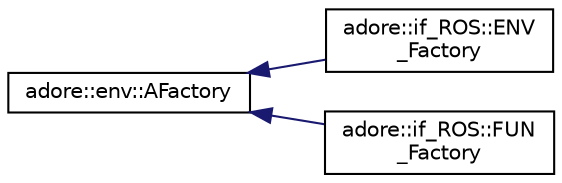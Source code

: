digraph "Graphical Class Hierarchy"
{
 // LATEX_PDF_SIZE
  edge [fontname="Helvetica",fontsize="10",labelfontname="Helvetica",labelfontsize="10"];
  node [fontname="Helvetica",fontsize="10",shape=record];
  rankdir="LR";
  Node0 [label="adore::env::AFactory",height=0.2,width=0.4,color="black", fillcolor="white", style="filled",URL="$classadore_1_1env_1_1AFactory.html",tooltip="abstract factory for adore::env communication"];
  Node0 -> Node1 [dir="back",color="midnightblue",fontsize="10",style="solid",fontname="Helvetica"];
  Node1 [label="adore::if_ROS::ENV\l_Factory",height=0.2,width=0.4,color="black", fillcolor="white", style="filled",URL="$classadore_1_1if__ROS_1_1ENV__Factory.html",tooltip=" "];
  Node0 -> Node2 [dir="back",color="midnightblue",fontsize="10",style="solid",fontname="Helvetica"];
  Node2 [label="adore::if_ROS::FUN\l_Factory",height=0.2,width=0.4,color="black", fillcolor="white", style="filled",URL="$classadore_1_1if__ROS_1_1FUN__Factory.html",tooltip=" "];
}
